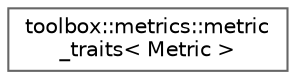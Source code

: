 digraph "Graphical Class Hierarchy"
{
 // LATEX_PDF_SIZE
  bgcolor="transparent";
  edge [fontname=Helvetica,fontsize=10,labelfontname=Helvetica,labelfontsize=10];
  node [fontname=Helvetica,fontsize=10,shape=box,height=0.2,width=0.4];
  rankdir="LR";
  Node0 [id="Node000000",label="toolbox::metrics::metric\l_traits\< Metric \>",height=0.2,width=0.4,color="grey40", fillcolor="white", style="filled",URL="$structtoolbox_1_1metrics_1_1metric__traits.html",tooltip=" "];
}
